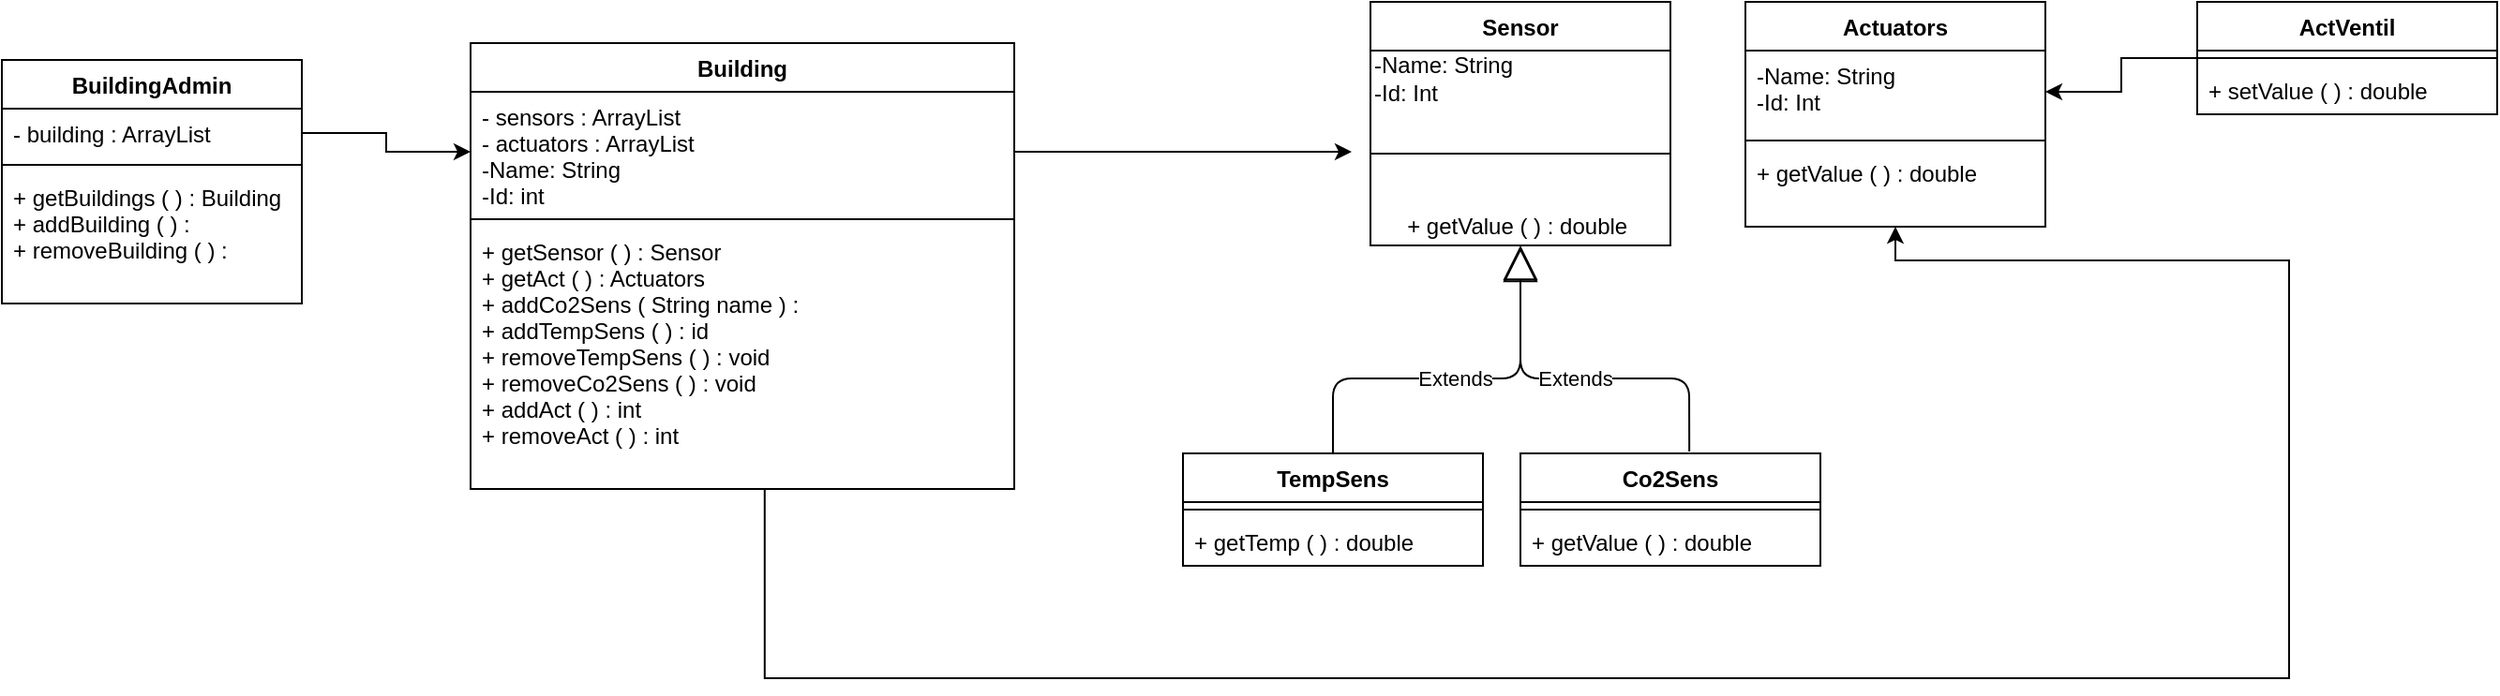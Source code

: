 <mxfile version="13.9.9" type="github">
  <diagram id="C5RBs43oDa-KdzZeNtuy" name="Page-1">
    <mxGraphModel dx="875" dy="462" grid="1" gridSize="10" guides="1" tooltips="1" connect="1" arrows="1" fold="1" page="1" pageScale="1" pageWidth="827" pageHeight="1169" math="0" shadow="0">
      <root>
        <mxCell id="WIyWlLk6GJQsqaUBKTNV-0" />
        <mxCell id="WIyWlLk6GJQsqaUBKTNV-1" parent="WIyWlLk6GJQsqaUBKTNV-0" />
        <mxCell id="b9G5wnI9PVpMq5Pq6NE6-0" value="Building" style="swimlane;fontStyle=1;align=center;verticalAlign=top;childLayout=stackLayout;horizontal=1;startSize=26;horizontalStack=0;resizeParent=1;resizeParentMax=0;resizeLast=0;collapsible=1;marginBottom=0;" parent="WIyWlLk6GJQsqaUBKTNV-1" vertex="1">
          <mxGeometry x="320" y="261" width="290" height="238" as="geometry" />
        </mxCell>
        <mxCell id="b9G5wnI9PVpMq5Pq6NE6-1" value="- sensors : ArrayList&#xa;- actuators : ArrayList&#xa;-Name: String&#xa;-Id: int" style="text;strokeColor=none;fillColor=none;align=left;verticalAlign=top;spacingLeft=4;spacingRight=4;overflow=hidden;rotatable=0;points=[[0,0.5],[1,0.5]];portConstraint=eastwest;" parent="b9G5wnI9PVpMq5Pq6NE6-0" vertex="1">
          <mxGeometry y="26" width="290" height="64" as="geometry" />
        </mxCell>
        <mxCell id="b9G5wnI9PVpMq5Pq6NE6-2" value="" style="line;strokeWidth=1;fillColor=none;align=left;verticalAlign=middle;spacingTop=-1;spacingLeft=3;spacingRight=3;rotatable=0;labelPosition=right;points=[];portConstraint=eastwest;" parent="b9G5wnI9PVpMq5Pq6NE6-0" vertex="1">
          <mxGeometry y="90" width="290" height="8" as="geometry" />
        </mxCell>
        <mxCell id="b9G5wnI9PVpMq5Pq6NE6-3" value="+ getSensor ( ) : Sensor&#xa;+ getAct ( ) : Actuators&#xa;+ addCo2Sens ( String name ) :&#xa;+ addTempSens ( ) : id&#xa;+ removeTempSens ( ) : void&#xa;+ removeCo2Sens ( ) : void &#xa;+ addAct ( ) : int&#xa;+ removeAct ( ) : int&#xa;" style="text;strokeColor=none;fillColor=none;align=left;verticalAlign=top;spacingLeft=4;spacingRight=4;overflow=hidden;rotatable=0;points=[[0,0.5],[1,0.5]];portConstraint=eastwest;" parent="b9G5wnI9PVpMq5Pq6NE6-0" vertex="1">
          <mxGeometry y="98" width="290" height="140" as="geometry" />
        </mxCell>
        <mxCell id="b9G5wnI9PVpMq5Pq6NE6-4" value="Sensor" style="swimlane;fontStyle=1;align=center;verticalAlign=top;childLayout=stackLayout;horizontal=1;startSize=26;horizontalStack=0;resizeParent=1;resizeParentMax=0;resizeLast=0;collapsible=1;marginBottom=0;" parent="WIyWlLk6GJQsqaUBKTNV-1" vertex="1">
          <mxGeometry x="800" y="239" width="160" height="130" as="geometry" />
        </mxCell>
        <mxCell id="Yl5CTmaywLshwxe99Z_q-0" value="-Name: String&lt;br&gt;-Id: Int" style="text;html=1;align=left;verticalAlign=middle;resizable=0;points=[];autosize=1;" vertex="1" parent="b9G5wnI9PVpMq5Pq6NE6-4">
          <mxGeometry y="26" width="160" height="30" as="geometry" />
        </mxCell>
        <mxCell id="b9G5wnI9PVpMq5Pq6NE6-6" value="" style="line;strokeWidth=1;fillColor=none;align=left;verticalAlign=middle;spacingTop=-1;spacingLeft=3;spacingRight=3;rotatable=0;labelPosition=right;points=[];portConstraint=eastwest;" parent="b9G5wnI9PVpMq5Pq6NE6-4" vertex="1">
          <mxGeometry y="56" width="160" height="50" as="geometry" />
        </mxCell>
        <mxCell id="Yl5CTmaywLshwxe99Z_q-6" value="&lt;span style=&quot;text-align: left&quot;&gt;+ getValue ( ) : double&amp;nbsp;&lt;/span&gt;" style="text;html=1;strokeColor=none;fillColor=none;align=center;verticalAlign=top;whiteSpace=wrap;rounded=0;" vertex="1" parent="b9G5wnI9PVpMq5Pq6NE6-4">
          <mxGeometry y="106" width="160" height="24" as="geometry" />
        </mxCell>
        <mxCell id="b9G5wnI9PVpMq5Pq6NE6-8" value="Actuators" style="swimlane;fontStyle=1;align=center;verticalAlign=top;childLayout=stackLayout;horizontal=1;startSize=26;horizontalStack=0;resizeParent=1;resizeParentMax=0;resizeLast=0;collapsible=1;marginBottom=0;" parent="WIyWlLk6GJQsqaUBKTNV-1" vertex="1">
          <mxGeometry x="1000" y="239" width="160" height="120" as="geometry" />
        </mxCell>
        <mxCell id="b9G5wnI9PVpMq5Pq6NE6-9" value="-Name: String&#xa;-Id: Int" style="text;strokeColor=none;fillColor=none;align=left;verticalAlign=top;spacingLeft=4;spacingRight=4;overflow=hidden;rotatable=0;points=[[0,0.5],[1,0.5]];portConstraint=eastwest;" parent="b9G5wnI9PVpMq5Pq6NE6-8" vertex="1">
          <mxGeometry y="26" width="160" height="44" as="geometry" />
        </mxCell>
        <mxCell id="b9G5wnI9PVpMq5Pq6NE6-10" value="" style="line;strokeWidth=1;fillColor=none;align=left;verticalAlign=middle;spacingTop=-1;spacingLeft=3;spacingRight=3;rotatable=0;labelPosition=right;points=[];portConstraint=eastwest;" parent="b9G5wnI9PVpMq5Pq6NE6-8" vertex="1">
          <mxGeometry y="70" width="160" height="8" as="geometry" />
        </mxCell>
        <mxCell id="b9G5wnI9PVpMq5Pq6NE6-11" value="+ getValue ( ) : double" style="text;strokeColor=none;fillColor=none;align=left;verticalAlign=top;spacingLeft=4;spacingRight=4;overflow=hidden;rotatable=0;points=[[0,0.5],[1,0.5]];portConstraint=eastwest;" parent="b9G5wnI9PVpMq5Pq6NE6-8" vertex="1">
          <mxGeometry y="78" width="160" height="42" as="geometry" />
        </mxCell>
        <mxCell id="b9G5wnI9PVpMq5Pq6NE6-12" value="BuildingAdmin" style="swimlane;fontStyle=1;align=center;verticalAlign=top;childLayout=stackLayout;horizontal=1;startSize=26;horizontalStack=0;resizeParent=1;resizeParentMax=0;resizeLast=0;collapsible=1;marginBottom=0;" parent="WIyWlLk6GJQsqaUBKTNV-1" vertex="1">
          <mxGeometry x="70" y="270" width="160" height="130" as="geometry" />
        </mxCell>
        <mxCell id="b9G5wnI9PVpMq5Pq6NE6-13" value="- building : ArrayList" style="text;strokeColor=none;fillColor=none;align=left;verticalAlign=top;spacingLeft=4;spacingRight=4;overflow=hidden;rotatable=0;points=[[0,0.5],[1,0.5]];portConstraint=eastwest;" parent="b9G5wnI9PVpMq5Pq6NE6-12" vertex="1">
          <mxGeometry y="26" width="160" height="26" as="geometry" />
        </mxCell>
        <mxCell id="b9G5wnI9PVpMq5Pq6NE6-14" value="" style="line;strokeWidth=1;fillColor=none;align=left;verticalAlign=middle;spacingTop=-1;spacingLeft=3;spacingRight=3;rotatable=0;labelPosition=right;points=[];portConstraint=eastwest;" parent="b9G5wnI9PVpMq5Pq6NE6-12" vertex="1">
          <mxGeometry y="52" width="160" height="8" as="geometry" />
        </mxCell>
        <mxCell id="b9G5wnI9PVpMq5Pq6NE6-15" value="+ getBuildings ( ) : Building&#xa;+ addBuilding ( ) :&#xa;+ removeBuilding ( ) :" style="text;strokeColor=none;fillColor=none;align=left;verticalAlign=top;spacingLeft=4;spacingRight=4;overflow=hidden;rotatable=0;points=[[0,0.5],[1,0.5]];portConstraint=eastwest;" parent="b9G5wnI9PVpMq5Pq6NE6-12" vertex="1">
          <mxGeometry y="60" width="160" height="70" as="geometry" />
        </mxCell>
        <mxCell id="b9G5wnI9PVpMq5Pq6NE6-16" value="Co2Sens" style="swimlane;fontStyle=1;align=center;verticalAlign=top;childLayout=stackLayout;horizontal=1;startSize=26;horizontalStack=0;resizeParent=1;resizeParentMax=0;resizeLast=0;collapsible=1;marginBottom=0;" parent="WIyWlLk6GJQsqaUBKTNV-1" vertex="1">
          <mxGeometry x="880" y="480" width="160" height="60" as="geometry" />
        </mxCell>
        <mxCell id="b9G5wnI9PVpMq5Pq6NE6-18" value="" style="line;strokeWidth=1;fillColor=none;align=left;verticalAlign=middle;spacingTop=-1;spacingLeft=3;spacingRight=3;rotatable=0;labelPosition=right;points=[];portConstraint=eastwest;" parent="b9G5wnI9PVpMq5Pq6NE6-16" vertex="1">
          <mxGeometry y="26" width="160" height="8" as="geometry" />
        </mxCell>
        <mxCell id="b9G5wnI9PVpMq5Pq6NE6-19" value="+ getValue ( ) : double " style="text;strokeColor=none;fillColor=none;align=left;verticalAlign=top;spacingLeft=4;spacingRight=4;overflow=hidden;rotatable=0;points=[[0,0.5],[1,0.5]];portConstraint=eastwest;" parent="b9G5wnI9PVpMq5Pq6NE6-16" vertex="1">
          <mxGeometry y="34" width="160" height="26" as="geometry" />
        </mxCell>
        <mxCell id="b9G5wnI9PVpMq5Pq6NE6-20" value="TempSens" style="swimlane;fontStyle=1;align=center;verticalAlign=top;childLayout=stackLayout;horizontal=1;startSize=26;horizontalStack=0;resizeParent=1;resizeParentMax=0;resizeLast=0;collapsible=1;marginBottom=0;" parent="WIyWlLk6GJQsqaUBKTNV-1" vertex="1">
          <mxGeometry x="700" y="480" width="160" height="60" as="geometry" />
        </mxCell>
        <mxCell id="b9G5wnI9PVpMq5Pq6NE6-22" value="" style="line;strokeWidth=1;fillColor=none;align=left;verticalAlign=middle;spacingTop=-1;spacingLeft=3;spacingRight=3;rotatable=0;labelPosition=right;points=[];portConstraint=eastwest;" parent="b9G5wnI9PVpMq5Pq6NE6-20" vertex="1">
          <mxGeometry y="26" width="160" height="8" as="geometry" />
        </mxCell>
        <mxCell id="b9G5wnI9PVpMq5Pq6NE6-23" value="+ getTemp ( ) : double " style="text;strokeColor=none;fillColor=none;align=left;verticalAlign=top;spacingLeft=4;spacingRight=4;overflow=hidden;rotatable=0;points=[[0,0.5],[1,0.5]];portConstraint=eastwest;" parent="b9G5wnI9PVpMq5Pq6NE6-20" vertex="1">
          <mxGeometry y="34" width="160" height="26" as="geometry" />
        </mxCell>
        <mxCell id="b9G5wnI9PVpMq5Pq6NE6-26" style="edgeStyle=orthogonalEdgeStyle;rounded=0;orthogonalLoop=1;jettySize=auto;html=1;exitX=1;exitY=0.5;exitDx=0;exitDy=0;entryX=0;entryY=0.5;entryDx=0;entryDy=0;" parent="WIyWlLk6GJQsqaUBKTNV-1" source="b9G5wnI9PVpMq5Pq6NE6-13" target="b9G5wnI9PVpMq5Pq6NE6-1" edge="1">
          <mxGeometry relative="1" as="geometry" />
        </mxCell>
        <mxCell id="b9G5wnI9PVpMq5Pq6NE6-27" style="edgeStyle=orthogonalEdgeStyle;rounded=0;orthogonalLoop=1;jettySize=auto;html=1;exitX=1;exitY=0.5;exitDx=0;exitDy=0;" parent="WIyWlLk6GJQsqaUBKTNV-1" source="b9G5wnI9PVpMq5Pq6NE6-1" edge="1">
          <mxGeometry relative="1" as="geometry">
            <Array as="points">
              <mxPoint x="790" y="319" />
            </Array>
            <mxPoint x="790" y="319" as="targetPoint" />
          </mxGeometry>
        </mxCell>
        <mxCell id="b9G5wnI9PVpMq5Pq6NE6-29" style="edgeStyle=orthogonalEdgeStyle;rounded=0;orthogonalLoop=1;jettySize=auto;html=1;exitX=0.541;exitY=0.996;exitDx=0;exitDy=0;exitPerimeter=0;entryX=0.5;entryY=1;entryDx=0;entryDy=0;" parent="WIyWlLk6GJQsqaUBKTNV-1" source="b9G5wnI9PVpMq5Pq6NE6-3" target="b9G5wnI9PVpMq5Pq6NE6-8" edge="1">
          <mxGeometry relative="1" as="geometry">
            <Array as="points">
              <mxPoint x="477" y="600" />
              <mxPoint x="1290" y="600" />
              <mxPoint x="1290" y="377" />
              <mxPoint x="1080" y="377" />
            </Array>
            <mxPoint x="1000" y="240" as="targetPoint" />
          </mxGeometry>
        </mxCell>
        <mxCell id="Yl5CTmaywLshwxe99Z_q-11" style="edgeStyle=orthogonalEdgeStyle;rounded=0;orthogonalLoop=1;jettySize=auto;html=1;exitX=0;exitY=0.5;exitDx=0;exitDy=0;entryX=1;entryY=0.5;entryDx=0;entryDy=0;" edge="1" parent="WIyWlLk6GJQsqaUBKTNV-1" source="b9G5wnI9PVpMq5Pq6NE6-31" target="b9G5wnI9PVpMq5Pq6NE6-9">
          <mxGeometry relative="1" as="geometry" />
        </mxCell>
        <mxCell id="b9G5wnI9PVpMq5Pq6NE6-31" value="ActVentil" style="swimlane;fontStyle=1;align=center;verticalAlign=top;childLayout=stackLayout;horizontal=1;startSize=26;horizontalStack=0;resizeParent=1;resizeParentMax=0;resizeLast=0;collapsible=1;marginBottom=0;" parent="WIyWlLk6GJQsqaUBKTNV-1" vertex="1">
          <mxGeometry x="1241" y="239" width="160" height="60" as="geometry" />
        </mxCell>
        <mxCell id="b9G5wnI9PVpMq5Pq6NE6-33" value="" style="line;strokeWidth=1;fillColor=none;align=left;verticalAlign=middle;spacingTop=-1;spacingLeft=3;spacingRight=3;rotatable=0;labelPosition=right;points=[];portConstraint=eastwest;" parent="b9G5wnI9PVpMq5Pq6NE6-31" vertex="1">
          <mxGeometry y="26" width="160" height="8" as="geometry" />
        </mxCell>
        <mxCell id="b9G5wnI9PVpMq5Pq6NE6-34" value="+ setValue ( ) : double " style="text;strokeColor=none;fillColor=none;align=left;verticalAlign=top;spacingLeft=4;spacingRight=4;overflow=hidden;rotatable=0;points=[[0,0.5],[1,0.5]];portConstraint=eastwest;" parent="b9G5wnI9PVpMq5Pq6NE6-31" vertex="1">
          <mxGeometry y="34" width="160" height="26" as="geometry" />
        </mxCell>
        <mxCell id="Yl5CTmaywLshwxe99Z_q-5" value="Extends" style="endArrow=block;endSize=16;endFill=0;html=1;exitX=0.5;exitY=0;exitDx=0;exitDy=0;" edge="1" parent="WIyWlLk6GJQsqaUBKTNV-1" source="b9G5wnI9PVpMq5Pq6NE6-20">
          <mxGeometry width="160" relative="1" as="geometry">
            <mxPoint x="720" y="440" as="sourcePoint" />
            <mxPoint x="880" y="370" as="targetPoint" />
            <Array as="points">
              <mxPoint x="780" y="440" />
              <mxPoint x="880" y="440" />
            </Array>
          </mxGeometry>
        </mxCell>
        <mxCell id="Yl5CTmaywLshwxe99Z_q-7" value="Extends" style="endArrow=block;endSize=16;endFill=0;html=1;exitX=0.563;exitY=-0.017;exitDx=0;exitDy=0;entryX=0.5;entryY=1;entryDx=0;entryDy=0;exitPerimeter=0;" edge="1" parent="WIyWlLk6GJQsqaUBKTNV-1" source="b9G5wnI9PVpMq5Pq6NE6-16" target="b9G5wnI9PVpMq5Pq6NE6-4">
          <mxGeometry width="160" relative="1" as="geometry">
            <mxPoint x="790" y="500" as="sourcePoint" />
            <mxPoint x="880" y="420" as="targetPoint" />
            <Array as="points">
              <mxPoint x="970" y="440" />
              <mxPoint x="880" y="440" />
            </Array>
          </mxGeometry>
        </mxCell>
      </root>
    </mxGraphModel>
  </diagram>
</mxfile>
